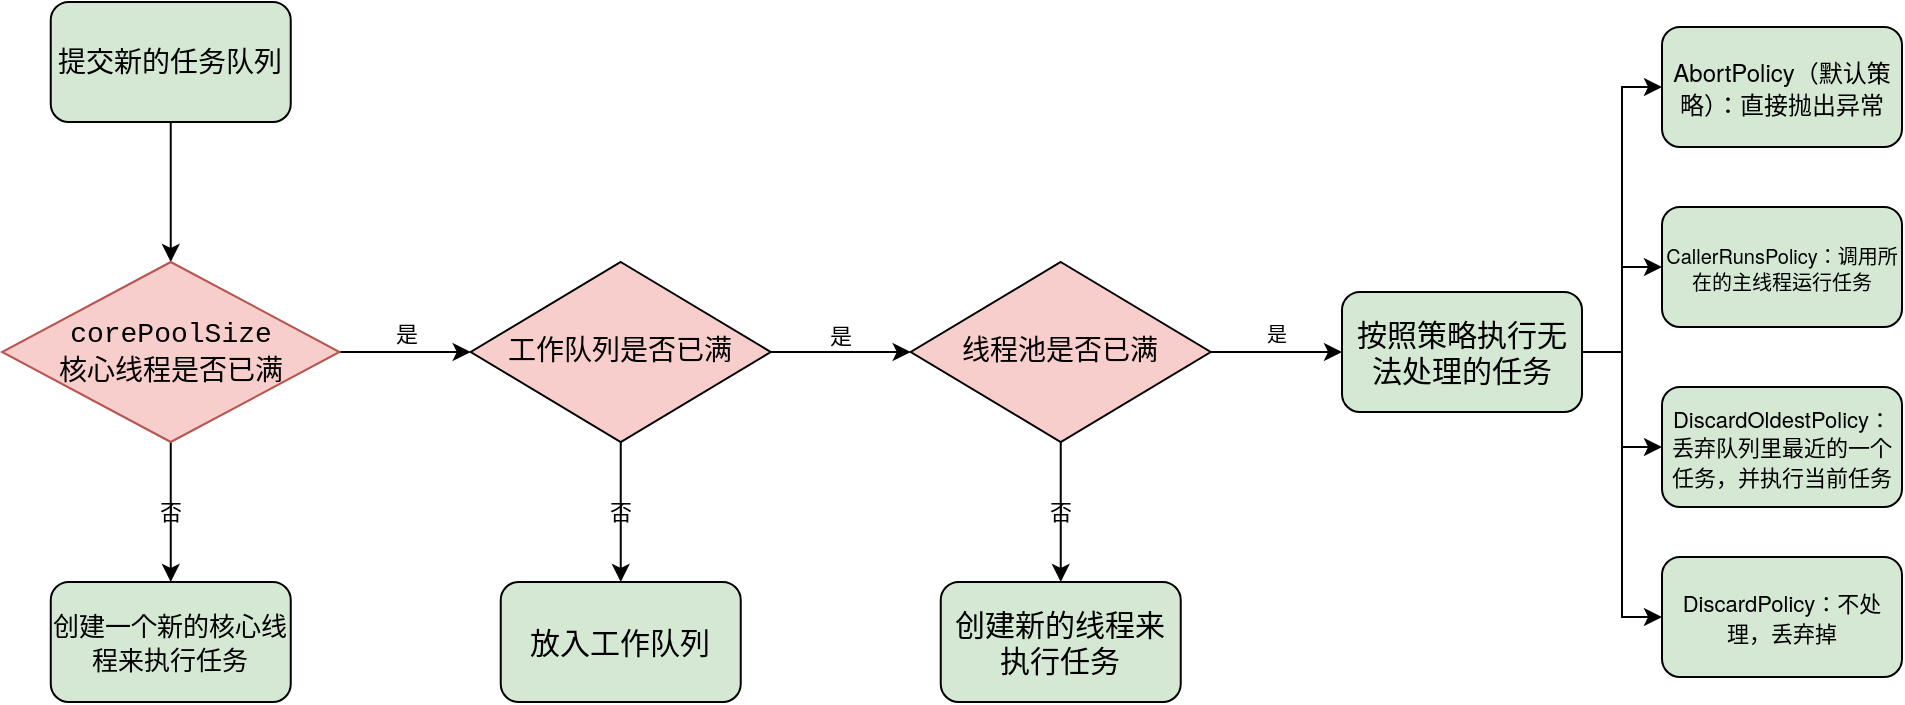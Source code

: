 <mxfile version="13.0.9">
    <diagram name="Page-1" id="74e2e168-ea6b-b213-b513-2b3c1d86103e">
        <mxGraphModel dx="1206" dy="792" grid="1" gridSize="10" guides="1" tooltips="1" connect="1" arrows="1" fold="1" page="1" pageScale="1" pageWidth="1100" pageHeight="850" background="#ffffff" math="0" shadow="0">
            <root>
                <mxCell id="0"/>
                <mxCell id="1" parent="0"/>
                <mxCell id="32o-j4kvodKn1qL3LOLl-8" style="edgeStyle=orthogonalEdgeStyle;rounded=0;orthogonalLoop=1;jettySize=auto;html=1;exitX=0.5;exitY=1;exitDx=0;exitDy=0;entryX=0.5;entryY=0;entryDx=0;entryDy=0;labelBackgroundColor=none;fontColor=#000000;strokeColor=#000000;verticalAlign=middle;" parent="1" source="32o-j4kvodKn1qL3LOLl-4" target="32o-j4kvodKn1qL3LOLl-6" edge="1">
                    <mxGeometry relative="1" as="geometry"/>
                </mxCell>
                <mxCell id="32o-j4kvodKn1qL3LOLl-4" value="提交新的任务队列" style="rounded=1;whiteSpace=wrap;html=1;fillColor=#d5e8d4;strokeColor=#000000;fontStyle=0;fontSize=14;fontColor=#000000;labelBackgroundColor=none;verticalAlign=middle;" parent="1" vertex="1">
                    <mxGeometry x="54.37" y="120" width="120" height="60" as="geometry"/>
                </mxCell>
                <mxCell id="32o-j4kvodKn1qL3LOLl-17" value="是" style="edgeStyle=orthogonalEdgeStyle;rounded=0;orthogonalLoop=1;jettySize=auto;html=1;labelBackgroundColor=none;fontColor=#000000;strokeColor=#000000;verticalAlign=bottom;" parent="1" source="32o-j4kvodKn1qL3LOLl-6" target="32o-j4kvodKn1qL3LOLl-11" edge="1">
                    <mxGeometry relative="1" as="geometry"/>
                </mxCell>
                <mxCell id="32o-j4kvodKn1qL3LOLl-33" value="否" style="edgeStyle=orthogonalEdgeStyle;rounded=0;orthogonalLoop=1;jettySize=auto;html=1;labelBackgroundColor=none;fontColor=#000000;strokeColor=#000000;verticalAlign=middle;" parent="1" source="32o-j4kvodKn1qL3LOLl-6" target="32o-j4kvodKn1qL3LOLl-13" edge="1">
                    <mxGeometry relative="1" as="geometry"/>
                </mxCell>
                <mxCell id="32o-j4kvodKn1qL3LOLl-6" value="&lt;div style=&quot;font-family: &amp;quot;consolas&amp;quot; , &amp;quot;courier new&amp;quot; , monospace ; font-size: 14px ; line-height: 19px&quot;&gt;corePoolSize&lt;br&gt;核心线程是否已满&lt;/div&gt;" style="rhombus;whiteSpace=wrap;html=1;fillColor=#f8cecc;strokeColor=#b85450;labelBackgroundColor=none;fontColor=#000000;" parent="1" vertex="1">
                    <mxGeometry x="30" y="250" width="168.75" height="90" as="geometry"/>
                </mxCell>
                <mxCell id="32o-j4kvodKn1qL3LOLl-23" value="否" style="edgeStyle=orthogonalEdgeStyle;rounded=0;orthogonalLoop=1;jettySize=auto;html=1;labelBackgroundColor=none;fontColor=#000000;strokeColor=#000000;verticalAlign=middle;" parent="1" source="32o-j4kvodKn1qL3LOLl-11" target="32o-j4kvodKn1qL3LOLl-22" edge="1">
                    <mxGeometry relative="1" as="geometry"/>
                </mxCell>
                <mxCell id="32o-j4kvodKn1qL3LOLl-35" value="是" style="edgeStyle=orthogonalEdgeStyle;rounded=0;orthogonalLoop=1;jettySize=auto;html=1;entryX=0;entryY=0.5;entryDx=0;entryDy=0;labelBackgroundColor=none;fontColor=#000000;strokeColor=#000000;verticalAlign=bottom;" parent="1" source="32o-j4kvodKn1qL3LOLl-11" edge="1">
                    <mxGeometry relative="1" as="geometry">
                        <mxPoint x="484.37" y="295" as="targetPoint"/>
                    </mxGeometry>
                </mxCell>
                <mxCell id="32o-j4kvodKn1qL3LOLl-11" value="&lt;div style=&quot;font-family: &amp;quot;consolas&amp;quot; , &amp;quot;courier new&amp;quot; , monospace ; font-size: 14px ; line-height: 19px&quot;&gt;工作队列是否已满&lt;/div&gt;" style="rhombus;whiteSpace=wrap;html=1;fillColor=#f8cecc;strokeColor=#000000;labelBackgroundColor=none;fontColor=#000000;verticalAlign=middle;" parent="1" vertex="1">
                    <mxGeometry x="264.37" y="250" width="150" height="90" as="geometry"/>
                </mxCell>
                <mxCell id="32o-j4kvodKn1qL3LOLl-13" value="&lt;span style=&quot;font-family: &amp;quot;helvetica neue&amp;quot;, helvetica, verdana, arial, sans-serif; font-size: 13px; text-align: left;&quot;&gt;创建一个新的核心线程来执行任务&lt;/span&gt;" style="rounded=1;whiteSpace=wrap;html=1;fillColor=#d5e8d4;strokeColor=#000000;labelBackgroundColor=none;labelBorderColor=none;fontStyle=0;fontSize=13;fontColor=#000000;verticalAlign=middle;" parent="1" vertex="1">
                    <mxGeometry x="54.38" y="410" width="120" height="60" as="geometry"/>
                </mxCell>
                <mxCell id="32o-j4kvodKn1qL3LOLl-22" value="放入工作队列" style="rounded=1;whiteSpace=wrap;html=1;strokeColor=#000000;fillColor=#d5e8d4;labelBackgroundColor=none;fontSize=15;fontStyle=0;fontColor=#000000;verticalAlign=middle;" parent="1" vertex="1">
                    <mxGeometry x="279.37" y="410" width="120" height="60" as="geometry"/>
                </mxCell>
                <mxCell id="32o-j4kvodKn1qL3LOLl-38" value="否" style="edgeStyle=orthogonalEdgeStyle;rounded=0;orthogonalLoop=1;jettySize=auto;html=1;labelBackgroundColor=none;fontColor=#000000;strokeColor=#000000;verticalAlign=middle;" parent="1" source="32o-j4kvodKn1qL3LOLl-36" target="32o-j4kvodKn1qL3LOLl-37" edge="1">
                    <mxGeometry relative="1" as="geometry"/>
                </mxCell>
                <mxCell id="32o-j4kvodKn1qL3LOLl-42" value="是" style="edgeStyle=orthogonalEdgeStyle;rounded=0;orthogonalLoop=1;jettySize=auto;html=1;fontSize=10;labelBackgroundColor=none;fontColor=#000000;strokeColor=#000000;verticalAlign=bottom;" parent="1" source="32o-j4kvodKn1qL3LOLl-36" target="32o-j4kvodKn1qL3LOLl-39" edge="1">
                    <mxGeometry relative="1" as="geometry"/>
                </mxCell>
                <mxCell id="32o-j4kvodKn1qL3LOLl-36" value="&lt;div style=&quot;font-family: &amp;quot;consolas&amp;quot; , &amp;quot;courier new&amp;quot; , monospace ; font-size: 14px ; line-height: 19px&quot;&gt;线程池是否已满&lt;/div&gt;" style="rhombus;whiteSpace=wrap;html=1;fillColor=#f8cecc;strokeColor=#000000;labelBackgroundColor=none;fontColor=#000000;verticalAlign=middle;" parent="1" vertex="1">
                    <mxGeometry x="484.37" y="250" width="150" height="90" as="geometry"/>
                </mxCell>
                <mxCell id="32o-j4kvodKn1qL3LOLl-37" value="创建新的线程来执行任务" style="rounded=1;whiteSpace=wrap;html=1;labelBackgroundColor=none;strokeColor=#000000;fillColor=#d5e8d4;fontSize=15;fontStyle=0;fontColor=#000000;verticalAlign=middle;" parent="1" vertex="1">
                    <mxGeometry x="499.37" y="410" width="120" height="60" as="geometry"/>
                </mxCell>
                <mxCell id="mkv4c0RFd3tloVC9sXqu-5" style="edgeStyle=orthogonalEdgeStyle;rounded=0;orthogonalLoop=1;jettySize=auto;html=1;entryX=0;entryY=0.5;entryDx=0;entryDy=0;labelBackgroundColor=none;fontColor=#000000;strokeColor=#000000;verticalAlign=middle;" parent="1" source="32o-j4kvodKn1qL3LOLl-39" target="mkv4c0RFd3tloVC9sXqu-1" edge="1">
                    <mxGeometry relative="1" as="geometry"/>
                </mxCell>
                <mxCell id="mkv4c0RFd3tloVC9sXqu-6" style="edgeStyle=orthogonalEdgeStyle;rounded=0;orthogonalLoop=1;jettySize=auto;html=1;entryX=0;entryY=0.5;entryDx=0;entryDy=0;labelBackgroundColor=none;fontColor=#000000;strokeColor=#000000;verticalAlign=middle;" parent="1" source="32o-j4kvodKn1qL3LOLl-39" target="mkv4c0RFd3tloVC9sXqu-2" edge="1">
                    <mxGeometry relative="1" as="geometry"/>
                </mxCell>
                <mxCell id="mkv4c0RFd3tloVC9sXqu-7" style="edgeStyle=orthogonalEdgeStyle;rounded=0;orthogonalLoop=1;jettySize=auto;html=1;entryX=0;entryY=0.5;entryDx=0;entryDy=0;labelBackgroundColor=none;fontColor=#000000;strokeColor=#000000;verticalAlign=middle;" parent="1" source="32o-j4kvodKn1qL3LOLl-39" target="mkv4c0RFd3tloVC9sXqu-3" edge="1">
                    <mxGeometry relative="1" as="geometry"/>
                </mxCell>
                <mxCell id="mkv4c0RFd3tloVC9sXqu-9" style="edgeStyle=orthogonalEdgeStyle;rounded=0;orthogonalLoop=1;jettySize=auto;html=1;entryX=0;entryY=0.5;entryDx=0;entryDy=0;labelBackgroundColor=none;fontColor=#000000;strokeColor=#000000;verticalAlign=middle;" parent="1" source="32o-j4kvodKn1qL3LOLl-39" target="mkv4c0RFd3tloVC9sXqu-4" edge="1">
                    <mxGeometry relative="1" as="geometry"/>
                </mxCell>
                <mxCell id="32o-j4kvodKn1qL3LOLl-39" value="&lt;font style=&quot;font-size: 15px&quot;&gt;按照策略执行无法处理的任务&lt;/font&gt;" style="rounded=1;whiteSpace=wrap;html=1;strokeColor=#000000;fillColor=#d5e8d4;fontSize=10;fontStyle=0;labelBackgroundColor=none;fontColor=#000000;verticalAlign=middle;" parent="1" vertex="1">
                    <mxGeometry x="700" y="265" width="120" height="60" as="geometry"/>
                </mxCell>
                <mxCell id="mkv4c0RFd3tloVC9sXqu-1" value="&lt;span style=&quot;font-family: &amp;quot;helvetica neue&amp;quot;, helvetica, &amp;quot;segoe ui&amp;quot;, arial, freesans, sans-serif; font-size: 12px; text-align: left;&quot;&gt;AbortPolicy&lt;/span&gt;&lt;span style=&quot;font-family: &amp;quot;helvetica neue&amp;quot;, helvetica, &amp;quot;segoe ui&amp;quot;, arial, freesans, sans-serif; font-size: 12px; text-align: left;&quot;&gt;（默认策略）：直接抛出异常&lt;/span&gt;" style="rounded=1;whiteSpace=wrap;html=1;fillColor=#d5e8d4;strokeColor=#000000;labelBackgroundColor=none;fontSize=12;fontColor=#000000;verticalAlign=middle;" parent="1" vertex="1">
                    <mxGeometry x="860" y="132.5" width="120" height="60" as="geometry"/>
                </mxCell>
                <mxCell id="mkv4c0RFd3tloVC9sXqu-2" value="&lt;span style=&quot;font-family: &amp;quot;helvetica neue&amp;quot;, helvetica, &amp;quot;segoe ui&amp;quot;, arial, freesans, sans-serif; font-size: 10px; text-align: left;&quot;&gt;CallerRunsPolicy：调用所在的主线程运行任务&lt;/span&gt;" style="rounded=1;whiteSpace=wrap;html=1;fillColor=#d5e8d4;strokeColor=#000000;labelBackgroundColor=none;fontSize=10;fontColor=#000000;verticalAlign=middle;" parent="1" vertex="1">
                    <mxGeometry x="860" y="222.5" width="120" height="60" as="geometry"/>
                </mxCell>
                <mxCell id="mkv4c0RFd3tloVC9sXqu-3" value="&lt;span style=&quot;font-family: &amp;quot;helvetica neue&amp;quot;, helvetica, &amp;quot;segoe ui&amp;quot;, arial, freesans, sans-serif; font-size: 11px; text-align: left;&quot;&gt;DiscardOldestPolicy：丢弃队列里最近的一个任务，并执行当前任务&lt;/span&gt;" style="rounded=1;whiteSpace=wrap;html=1;fillColor=#d5e8d4;strokeColor=#000000;labelBackgroundColor=none;fontSize=11;horizontal=1;fontColor=#000000;verticalAlign=middle;" parent="1" vertex="1">
                    <mxGeometry x="860" y="312.5" width="120" height="60" as="geometry"/>
                </mxCell>
                <mxCell id="mkv4c0RFd3tloVC9sXqu-4" value="&lt;span style=&quot;font-family: &amp;quot;helvetica neue&amp;quot;, helvetica, &amp;quot;segoe ui&amp;quot;, arial, freesans, sans-serif; font-size: 11px; text-align: left;&quot;&gt;DiscardPolicy：不处理，丢弃掉&lt;/span&gt;" style="rounded=1;whiteSpace=wrap;html=1;fillColor=#d5e8d4;strokeColor=#000000;labelBackgroundColor=none;fontSize=11;fontColor=#000000;verticalAlign=middle;" parent="1" vertex="1">
                    <mxGeometry x="860" y="397.5" width="120" height="60" as="geometry"/>
                </mxCell>
            </root>
        </mxGraphModel>
    </diagram>
</mxfile>